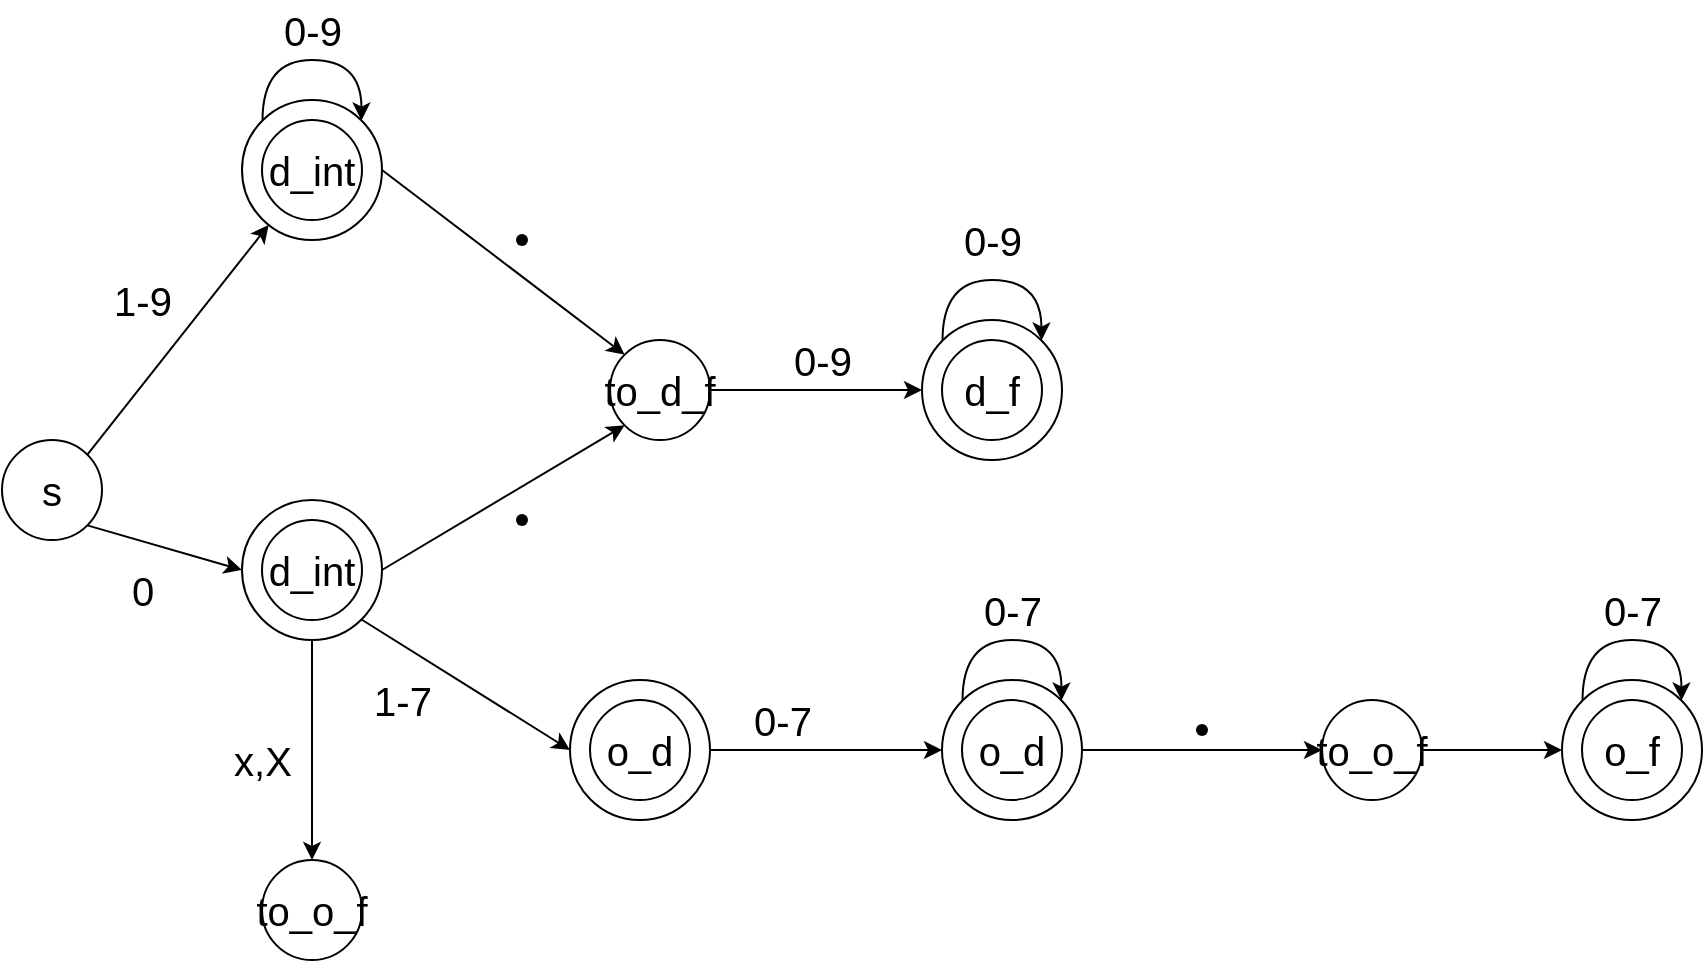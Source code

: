 <mxfile version="15.5.0" type="github">
  <diagram id="R9RIfxV9AmvsHmRMhJoc" name="Page-1">
    <mxGraphModel dx="1102" dy="614" grid="1" gridSize="10" guides="1" tooltips="1" connect="1" arrows="1" fold="1" page="1" pageScale="1" pageWidth="827" pageHeight="1169" math="0" shadow="0">
      <root>
        <mxCell id="0" />
        <mxCell id="1" parent="0" />
        <mxCell id="wgBA696czx0_unM-798S-16" style="edgeStyle=none;rounded=0;orthogonalLoop=1;jettySize=auto;html=1;exitX=1;exitY=0.5;exitDx=0;exitDy=0;entryX=0;entryY=0;entryDx=0;entryDy=0;fontSize=20;" edge="1" parent="1" source="wgBA696czx0_unM-798S-6" target="wgBA696czx0_unM-798S-3">
          <mxGeometry relative="1" as="geometry" />
        </mxCell>
        <mxCell id="wgBA696czx0_unM-798S-6" value="" style="ellipse;whiteSpace=wrap;html=1;aspect=fixed;fontSize=20;" vertex="1" parent="1">
          <mxGeometry x="180" y="110" width="70" height="70" as="geometry" />
        </mxCell>
        <mxCell id="wgBA696czx0_unM-798S-7" style="edgeStyle=none;rounded=0;orthogonalLoop=1;jettySize=auto;html=1;exitX=1;exitY=0;exitDx=0;exitDy=0;fontSize=20;" edge="1" parent="1" source="wgBA696czx0_unM-798S-1" target="wgBA696czx0_unM-798S-6">
          <mxGeometry relative="1" as="geometry" />
        </mxCell>
        <mxCell id="wgBA696czx0_unM-798S-14" style="rounded=0;orthogonalLoop=1;jettySize=auto;html=1;exitX=1;exitY=1;exitDx=0;exitDy=0;entryX=0;entryY=0.5;entryDx=0;entryDy=0;fontSize=20;" edge="1" parent="1" source="wgBA696czx0_unM-798S-1" target="wgBA696czx0_unM-798S-8">
          <mxGeometry relative="1" as="geometry" />
        </mxCell>
        <mxCell id="wgBA696czx0_unM-798S-1" value="s" style="ellipse;whiteSpace=wrap;html=1;aspect=fixed;fontSize=20;" vertex="1" parent="1">
          <mxGeometry x="60" y="280" width="50" height="50" as="geometry" />
        </mxCell>
        <mxCell id="wgBA696czx0_unM-798S-2" value="d_int" style="ellipse;whiteSpace=wrap;html=1;aspect=fixed;fontSize=20;" vertex="1" parent="1">
          <mxGeometry x="190" y="120" width="50" height="50" as="geometry" />
        </mxCell>
        <mxCell id="wgBA696czx0_unM-798S-20" style="edgeStyle=none;rounded=0;orthogonalLoop=1;jettySize=auto;html=1;exitX=1;exitY=0.5;exitDx=0;exitDy=0;fontSize=20;" edge="1" parent="1" source="wgBA696czx0_unM-798S-3">
          <mxGeometry relative="1" as="geometry">
            <mxPoint x="520" y="255" as="targetPoint" />
          </mxGeometry>
        </mxCell>
        <mxCell id="wgBA696czx0_unM-798S-3" value="to_d_f" style="ellipse;whiteSpace=wrap;html=1;aspect=fixed;fontSize=20;" vertex="1" parent="1">
          <mxGeometry x="364" y="230" width="50" height="50" as="geometry" />
        </mxCell>
        <mxCell id="wgBA696czx0_unM-798S-5" value="1-9" style="text;html=1;align=center;verticalAlign=middle;resizable=0;points=[];autosize=1;strokeColor=none;fillColor=none;fontSize=20;" vertex="1" parent="1">
          <mxGeometry x="110" y="195" width="40" height="30" as="geometry" />
        </mxCell>
        <mxCell id="wgBA696czx0_unM-798S-17" style="edgeStyle=none;rounded=0;orthogonalLoop=1;jettySize=auto;html=1;exitX=1;exitY=0.5;exitDx=0;exitDy=0;entryX=0;entryY=1;entryDx=0;entryDy=0;fontSize=20;" edge="1" parent="1" source="wgBA696czx0_unM-798S-8" target="wgBA696czx0_unM-798S-3">
          <mxGeometry relative="1" as="geometry" />
        </mxCell>
        <mxCell id="wgBA696czx0_unM-798S-30" style="rounded=0;orthogonalLoop=1;jettySize=auto;html=1;exitX=1;exitY=1;exitDx=0;exitDy=0;entryX=0;entryY=0.5;entryDx=0;entryDy=0;fontSize=20;" edge="1" parent="1" source="wgBA696czx0_unM-798S-8" target="wgBA696czx0_unM-798S-28">
          <mxGeometry relative="1" as="geometry" />
        </mxCell>
        <mxCell id="wgBA696czx0_unM-798S-49" style="edgeStyle=orthogonalEdgeStyle;curved=1;rounded=0;orthogonalLoop=1;jettySize=auto;html=1;exitX=0.5;exitY=1;exitDx=0;exitDy=0;fontSize=20;" edge="1" parent="1" source="wgBA696czx0_unM-798S-8">
          <mxGeometry relative="1" as="geometry">
            <mxPoint x="215" y="490" as="targetPoint" />
          </mxGeometry>
        </mxCell>
        <mxCell id="wgBA696czx0_unM-798S-8" value="" style="ellipse;whiteSpace=wrap;html=1;aspect=fixed;fontSize=20;" vertex="1" parent="1">
          <mxGeometry x="180" y="310" width="70" height="70" as="geometry" />
        </mxCell>
        <mxCell id="wgBA696czx0_unM-798S-9" value="d_int" style="ellipse;whiteSpace=wrap;html=1;aspect=fixed;fontSize=20;" vertex="1" parent="1">
          <mxGeometry x="190" y="320" width="50" height="50" as="geometry" />
        </mxCell>
        <mxCell id="wgBA696czx0_unM-798S-12" style="edgeStyle=orthogonalEdgeStyle;curved=1;rounded=0;orthogonalLoop=1;jettySize=auto;html=1;exitX=0;exitY=0;exitDx=0;exitDy=0;entryX=1;entryY=0;entryDx=0;entryDy=0;fontSize=20;" edge="1" parent="1" source="wgBA696czx0_unM-798S-6" target="wgBA696czx0_unM-798S-6">
          <mxGeometry relative="1" as="geometry">
            <Array as="points">
              <mxPoint x="190" y="90" />
              <mxPoint x="240" y="90" />
            </Array>
          </mxGeometry>
        </mxCell>
        <mxCell id="wgBA696czx0_unM-798S-13" value="0-9" style="text;html=1;align=center;verticalAlign=middle;resizable=0;points=[];autosize=1;strokeColor=none;fillColor=none;fontSize=20;" vertex="1" parent="1">
          <mxGeometry x="195" y="60" width="40" height="30" as="geometry" />
        </mxCell>
        <mxCell id="wgBA696czx0_unM-798S-15" value="0" style="text;html=1;align=center;verticalAlign=middle;resizable=0;points=[];autosize=1;strokeColor=none;fillColor=none;fontSize=20;" vertex="1" parent="1">
          <mxGeometry x="115" y="340" width="30" height="30" as="geometry" />
        </mxCell>
        <mxCell id="wgBA696czx0_unM-798S-18" value="" style="shape=waypoint;sketch=0;size=6;pointerEvents=1;points=[];fillColor=none;resizable=0;rotatable=0;perimeter=centerPerimeter;snapToPoint=1;fontSize=20;" vertex="1" parent="1">
          <mxGeometry x="300" y="160" width="40" height="40" as="geometry" />
        </mxCell>
        <mxCell id="wgBA696czx0_unM-798S-19" value="" style="shape=waypoint;sketch=0;size=6;pointerEvents=1;points=[];fillColor=none;resizable=0;rotatable=0;perimeter=centerPerimeter;snapToPoint=1;fontSize=20;" vertex="1" parent="1">
          <mxGeometry x="300" y="300" width="40" height="40" as="geometry" />
        </mxCell>
        <mxCell id="wgBA696czx0_unM-798S-21" value="" style="ellipse;whiteSpace=wrap;html=1;aspect=fixed;fontSize=20;" vertex="1" parent="1">
          <mxGeometry x="520" y="220" width="70" height="70" as="geometry" />
        </mxCell>
        <mxCell id="wgBA696czx0_unM-798S-22" value="d_f" style="ellipse;whiteSpace=wrap;html=1;aspect=fixed;fontSize=20;" vertex="1" parent="1">
          <mxGeometry x="530" y="230" width="50" height="50" as="geometry" />
        </mxCell>
        <mxCell id="wgBA696czx0_unM-798S-23" value="0-9" style="text;html=1;align=center;verticalAlign=middle;resizable=0;points=[];autosize=1;strokeColor=none;fillColor=none;fontSize=20;" vertex="1" parent="1">
          <mxGeometry x="450" y="225" width="40" height="30" as="geometry" />
        </mxCell>
        <mxCell id="wgBA696czx0_unM-798S-25" style="edgeStyle=orthogonalEdgeStyle;curved=1;rounded=0;orthogonalLoop=1;jettySize=auto;html=1;exitX=0;exitY=0;exitDx=0;exitDy=0;entryX=1;entryY=0;entryDx=0;entryDy=0;fontSize=20;" edge="1" parent="1" source="wgBA696czx0_unM-798S-21" target="wgBA696czx0_unM-798S-21">
          <mxGeometry relative="1" as="geometry">
            <Array as="points">
              <mxPoint x="530" y="200" />
              <mxPoint x="580" y="200" />
            </Array>
          </mxGeometry>
        </mxCell>
        <mxCell id="wgBA696czx0_unM-798S-26" value="0-9" style="text;html=1;align=center;verticalAlign=middle;resizable=0;points=[];autosize=1;strokeColor=none;fillColor=none;fontSize=20;" vertex="1" parent="1">
          <mxGeometry x="535" y="165" width="40" height="30" as="geometry" />
        </mxCell>
        <mxCell id="wgBA696czx0_unM-798S-37" style="edgeStyle=orthogonalEdgeStyle;curved=1;rounded=0;orthogonalLoop=1;jettySize=auto;html=1;exitX=1;exitY=0.5;exitDx=0;exitDy=0;entryX=0;entryY=0.5;entryDx=0;entryDy=0;fontSize=20;" edge="1" parent="1" source="wgBA696czx0_unM-798S-28" target="wgBA696czx0_unM-798S-35">
          <mxGeometry relative="1" as="geometry" />
        </mxCell>
        <mxCell id="wgBA696czx0_unM-798S-28" value="" style="ellipse;whiteSpace=wrap;html=1;aspect=fixed;fontSize=20;" vertex="1" parent="1">
          <mxGeometry x="344" y="400" width="70" height="70" as="geometry" />
        </mxCell>
        <mxCell id="wgBA696czx0_unM-798S-29" value="o_d" style="ellipse;whiteSpace=wrap;html=1;aspect=fixed;fontSize=20;" vertex="1" parent="1">
          <mxGeometry x="354" y="410" width="50" height="50" as="geometry" />
        </mxCell>
        <mxCell id="wgBA696czx0_unM-798S-31" value="1-7" style="text;html=1;align=center;verticalAlign=middle;resizable=0;points=[];autosize=1;strokeColor=none;fillColor=none;fontSize=20;" vertex="1" parent="1">
          <mxGeometry x="240" y="395" width="40" height="30" as="geometry" />
        </mxCell>
        <mxCell id="wgBA696czx0_unM-798S-42" style="edgeStyle=orthogonalEdgeStyle;curved=1;rounded=0;orthogonalLoop=1;jettySize=auto;html=1;exitX=1;exitY=0.5;exitDx=0;exitDy=0;entryX=0;entryY=0.5;entryDx=0;entryDy=0;fontSize=20;" edge="1" parent="1" source="wgBA696czx0_unM-798S-35" target="wgBA696czx0_unM-798S-41">
          <mxGeometry relative="1" as="geometry" />
        </mxCell>
        <mxCell id="wgBA696czx0_unM-798S-35" value="" style="ellipse;whiteSpace=wrap;html=1;aspect=fixed;fontSize=20;" vertex="1" parent="1">
          <mxGeometry x="530" y="400" width="70" height="70" as="geometry" />
        </mxCell>
        <mxCell id="wgBA696czx0_unM-798S-36" value="o_d" style="ellipse;whiteSpace=wrap;html=1;aspect=fixed;fontSize=20;" vertex="1" parent="1">
          <mxGeometry x="540" y="410" width="50" height="50" as="geometry" />
        </mxCell>
        <mxCell id="wgBA696czx0_unM-798S-38" value="0-7" style="text;html=1;align=center;verticalAlign=middle;resizable=0;points=[];autosize=1;strokeColor=none;fillColor=none;fontSize=20;" vertex="1" parent="1">
          <mxGeometry x="430" y="405" width="40" height="30" as="geometry" />
        </mxCell>
        <mxCell id="wgBA696czx0_unM-798S-39" style="edgeStyle=orthogonalEdgeStyle;curved=1;rounded=0;orthogonalLoop=1;jettySize=auto;html=1;exitX=0;exitY=0;exitDx=0;exitDy=0;entryX=1;entryY=0;entryDx=0;entryDy=0;fontSize=20;" edge="1" parent="1" source="wgBA696czx0_unM-798S-35" target="wgBA696czx0_unM-798S-35">
          <mxGeometry relative="1" as="geometry">
            <Array as="points">
              <mxPoint x="540" y="380" />
              <mxPoint x="590" y="380" />
            </Array>
          </mxGeometry>
        </mxCell>
        <mxCell id="wgBA696czx0_unM-798S-40" value="0-7" style="text;html=1;align=center;verticalAlign=middle;resizable=0;points=[];autosize=1;strokeColor=none;fillColor=none;fontSize=20;" vertex="1" parent="1">
          <mxGeometry x="545" y="350" width="40" height="30" as="geometry" />
        </mxCell>
        <mxCell id="wgBA696czx0_unM-798S-44" style="edgeStyle=orthogonalEdgeStyle;curved=1;rounded=0;orthogonalLoop=1;jettySize=auto;html=1;exitX=1;exitY=0.5;exitDx=0;exitDy=0;fontSize=20;" edge="1" parent="1" source="wgBA696czx0_unM-798S-41">
          <mxGeometry relative="1" as="geometry">
            <mxPoint x="840" y="435" as="targetPoint" />
          </mxGeometry>
        </mxCell>
        <mxCell id="wgBA696czx0_unM-798S-41" value="to_o_f" style="ellipse;whiteSpace=wrap;html=1;aspect=fixed;fontSize=20;" vertex="1" parent="1">
          <mxGeometry x="720" y="410" width="50" height="50" as="geometry" />
        </mxCell>
        <mxCell id="wgBA696czx0_unM-798S-43" value="" style="shape=waypoint;sketch=0;size=6;pointerEvents=1;points=[];fillColor=none;resizable=0;rotatable=0;perimeter=centerPerimeter;snapToPoint=1;fontSize=20;" vertex="1" parent="1">
          <mxGeometry x="640" y="405" width="40" height="40" as="geometry" />
        </mxCell>
        <mxCell id="wgBA696czx0_unM-798S-45" value="" style="ellipse;whiteSpace=wrap;html=1;aspect=fixed;fontSize=20;" vertex="1" parent="1">
          <mxGeometry x="840" y="400" width="70" height="70" as="geometry" />
        </mxCell>
        <mxCell id="wgBA696czx0_unM-798S-46" value="o_f" style="ellipse;whiteSpace=wrap;html=1;aspect=fixed;fontSize=20;" vertex="1" parent="1">
          <mxGeometry x="850" y="410" width="50" height="50" as="geometry" />
        </mxCell>
        <mxCell id="wgBA696czx0_unM-798S-47" style="edgeStyle=orthogonalEdgeStyle;curved=1;rounded=0;orthogonalLoop=1;jettySize=auto;html=1;exitX=0;exitY=0;exitDx=0;exitDy=0;entryX=1;entryY=0;entryDx=0;entryDy=0;fontSize=20;" edge="1" parent="1" source="wgBA696czx0_unM-798S-45" target="wgBA696czx0_unM-798S-45">
          <mxGeometry relative="1" as="geometry">
            <Array as="points">
              <mxPoint x="850" y="380" />
              <mxPoint x="900" y="380" />
            </Array>
          </mxGeometry>
        </mxCell>
        <mxCell id="wgBA696czx0_unM-798S-48" value="0-7" style="text;html=1;align=center;verticalAlign=middle;resizable=0;points=[];autosize=1;strokeColor=none;fillColor=none;fontSize=20;" vertex="1" parent="1">
          <mxGeometry x="855" y="350" width="40" height="30" as="geometry" />
        </mxCell>
        <mxCell id="wgBA696czx0_unM-798S-50" value="to_o_f" style="ellipse;whiteSpace=wrap;html=1;aspect=fixed;fontSize=20;" vertex="1" parent="1">
          <mxGeometry x="190" y="490" width="50" height="50" as="geometry" />
        </mxCell>
        <mxCell id="wgBA696czx0_unM-798S-51" value="x,X" style="text;html=1;align=center;verticalAlign=middle;resizable=0;points=[];autosize=1;strokeColor=none;fillColor=none;fontSize=20;" vertex="1" parent="1">
          <mxGeometry x="170" y="425" width="40" height="30" as="geometry" />
        </mxCell>
      </root>
    </mxGraphModel>
  </diagram>
</mxfile>
